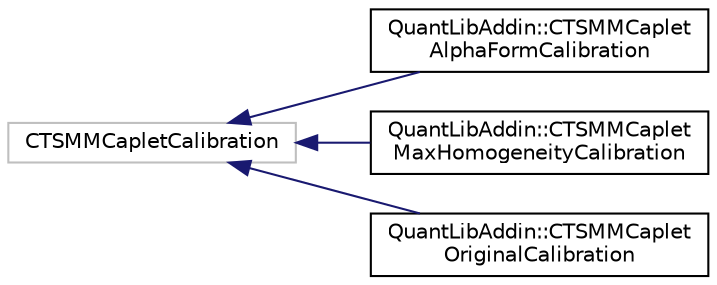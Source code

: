 digraph "Graphical Class Hierarchy"
{
  edge [fontname="Helvetica",fontsize="10",labelfontname="Helvetica",labelfontsize="10"];
  node [fontname="Helvetica",fontsize="10",shape=record];
  rankdir="LR";
  Node265 [label="CTSMMCapletCalibration",height=0.2,width=0.4,color="grey75", fillcolor="white", style="filled"];
  Node265 -> Node0 [dir="back",color="midnightblue",fontsize="10",style="solid",fontname="Helvetica"];
  Node0 [label="QuantLibAddin::CTSMMCaplet\lAlphaFormCalibration",height=0.2,width=0.4,color="black", fillcolor="white", style="filled",URL="$class_quant_lib_addin_1_1_c_t_s_m_m_caplet_alpha_form_calibration.html"];
  Node265 -> Node267 [dir="back",color="midnightblue",fontsize="10",style="solid",fontname="Helvetica"];
  Node267 [label="QuantLibAddin::CTSMMCaplet\lMaxHomogeneityCalibration",height=0.2,width=0.4,color="black", fillcolor="white", style="filled",URL="$class_quant_lib_addin_1_1_c_t_s_m_m_caplet_max_homogeneity_calibration.html"];
  Node265 -> Node268 [dir="back",color="midnightblue",fontsize="10",style="solid",fontname="Helvetica"];
  Node268 [label="QuantLibAddin::CTSMMCaplet\lOriginalCalibration",height=0.2,width=0.4,color="black", fillcolor="white", style="filled",URL="$class_quant_lib_addin_1_1_c_t_s_m_m_caplet_original_calibration.html"];
}
